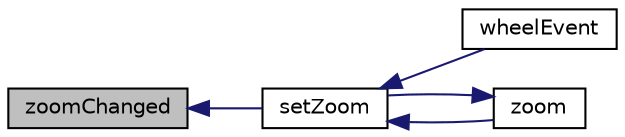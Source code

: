 digraph "zoomChanged"
{
  edge [fontname="Helvetica",fontsize="10",labelfontname="Helvetica",labelfontsize="10"];
  node [fontname="Helvetica",fontsize="10",shape=record];
  rankdir="LR";
  Node1 [label="zoomChanged",height=0.2,width=0.4,color="black", fillcolor="grey75", style="filled" fontcolor="black"];
  Node1 -> Node2 [dir="back",color="midnightblue",fontsize="10",style="solid",fontname="Helvetica"];
  Node2 [label="setZoom",height=0.2,width=0.4,color="black", fillcolor="white", style="filled",URL="$class_g_l_widget.html#afdade4cd97ee741b4537fc72384bb478"];
  Node2 -> Node3 [dir="back",color="midnightblue",fontsize="10",style="solid",fontname="Helvetica"];
  Node3 [label="wheelEvent",height=0.2,width=0.4,color="black", fillcolor="white", style="filled",URL="$class_g_l_widget.html#aca4aade13313c3deb599501abdd947f1"];
  Node2 -> Node4 [dir="back",color="midnightblue",fontsize="10",style="solid",fontname="Helvetica"];
  Node4 [label="zoom",height=0.2,width=0.4,color="black", fillcolor="white", style="filled",URL="$class_g_l_widget.html#adbed4056575d54b06cd9e810485735d3"];
  Node4 -> Node2 [dir="back",color="midnightblue",fontsize="10",style="solid",fontname="Helvetica"];
}
